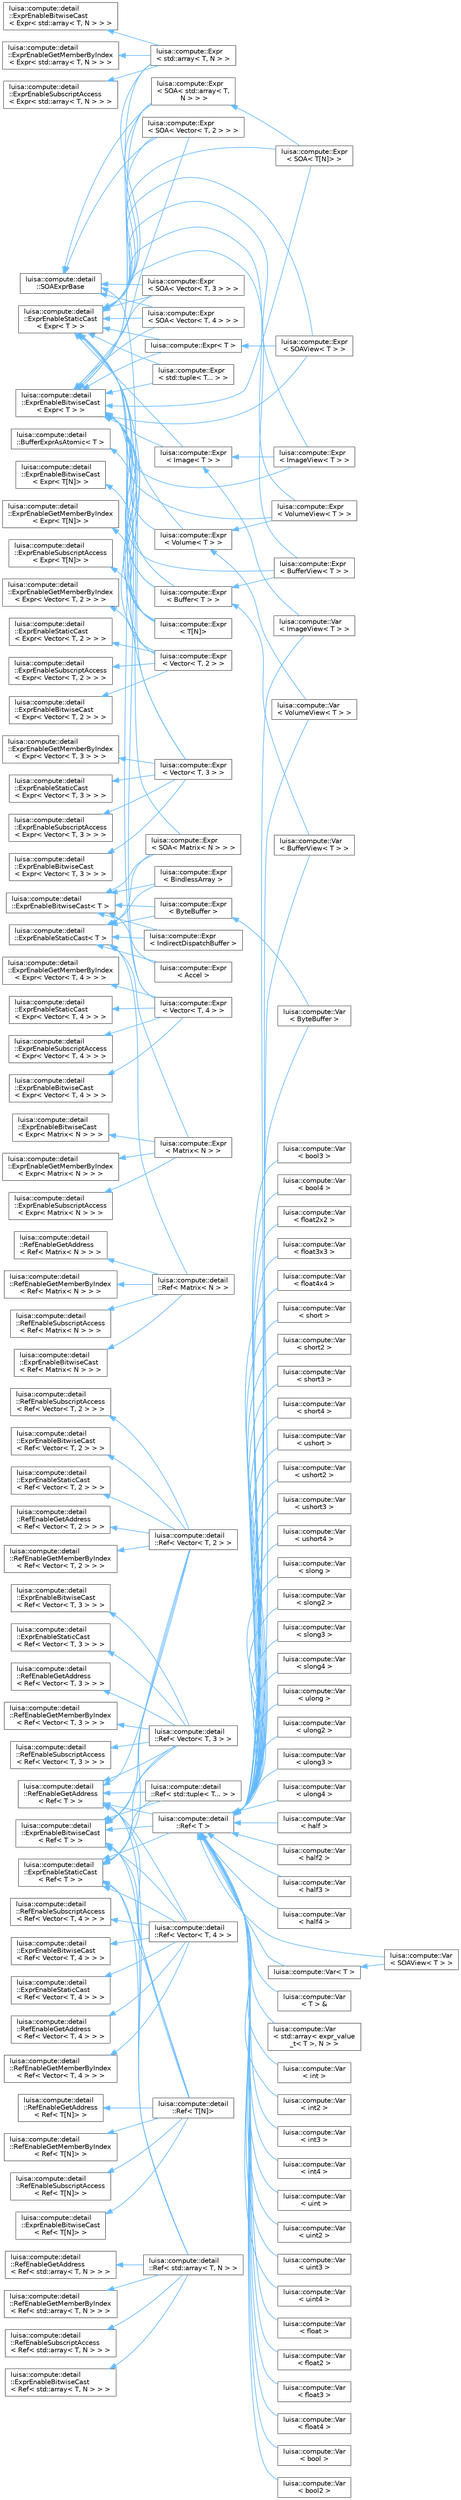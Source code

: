 digraph "类继承关系图"
{
 // LATEX_PDF_SIZE
  bgcolor="transparent";
  edge [fontname=Helvetica,fontsize=10,labelfontname=Helvetica,labelfontsize=10];
  node [fontname=Helvetica,fontsize=10,shape=box,height=0.2,width=0.4];
  rankdir="LR";
  Node0 [id="Node000000",label="luisa::compute::detail\l::BufferExprAsAtomic\< T \>",height=0.2,width=0.4,color="grey40", fillcolor="white", style="filled",URL="$structluisa_1_1compute_1_1detail_1_1_buffer_expr_as_atomic_3_01_t_01_4.html",tooltip=" "];
  Node0 -> Node1 [id="edge5288_Node000000_Node000001",dir="back",color="steelblue1",style="solid",tooltip=" "];
  Node1 [id="Node000001",label="luisa::compute::Expr\l\< Buffer\< T \> \>",height=0.2,width=0.4,color="grey40", fillcolor="white", style="filled",URL="$structluisa_1_1compute_1_1_expr_3_01_buffer_3_01_t_01_4_01_4.html",tooltip="Class of Expr<Buffer<T>>"];
  Node1 -> Node2 [id="edge5289_Node000001_Node000002",dir="back",color="steelblue1",style="solid",tooltip=" "];
  Node2 [id="Node000002",label="luisa::compute::Expr\l\< BufferView\< T \> \>",height=0.2,width=0.4,color="grey40", fillcolor="white", style="filled",URL="$structluisa_1_1compute_1_1_expr_3_01_buffer_view_3_01_t_01_4_01_4.html",tooltip="Same as Expr<Buffer<T>>"];
  Node1 -> Node59 [id="edge5290_Node000001_Node000059",dir="back",color="steelblue1",style="solid",tooltip=" "];
  Node59 [id="Node000059",label="luisa::compute::Var\l\< BufferView\< T \> \>",height=0.2,width=0.4,color="grey40", fillcolor="white", style="filled",URL="$structluisa_1_1compute_1_1_var_3_01_buffer_view_3_01_t_01_4_01_4.html",tooltip=" "];
  Node11 [id="Node000011",label="luisa::compute::detail\l::ExprEnableBitwiseCast\< T \>",height=0.2,width=0.4,color="grey40", fillcolor="white", style="filled",URL="$structluisa_1_1compute_1_1detail_1_1_expr_enable_bitwise_cast.html",tooltip="Enable bitwise cast to type Dest"];
  Node11 -> Node12 [id="edge5291_Node000011_Node000012",dir="back",color="steelblue1",style="solid",tooltip=" "];
  Node12 [id="Node000012",label="luisa::compute::Expr\l\< Accel \>",height=0.2,width=0.4,color="grey40", fillcolor="white", style="filled",URL="$structluisa_1_1compute_1_1_expr_3_01_accel_01_4.html",tooltip=" "];
  Node11 -> Node14 [id="edge5292_Node000011_Node000014",dir="back",color="steelblue1",style="solid",tooltip=" "];
  Node14 [id="Node000014",label="luisa::compute::Expr\l\< BindlessArray \>",height=0.2,width=0.4,color="grey40", fillcolor="white", style="filled",URL="$structluisa_1_1compute_1_1_expr_3_01_bindless_array_01_4.html",tooltip="Class of Expr<BindlessArray>"];
  Node11 -> Node15 [id="edge5293_Node000011_Node000015",dir="back",color="steelblue1",style="solid",tooltip=" "];
  Node15 [id="Node000015",label="luisa::compute::Expr\l\< ByteBuffer \>",height=0.2,width=0.4,color="grey40", fillcolor="white", style="filled",URL="$structluisa_1_1compute_1_1_expr_3_01_byte_buffer_01_4.html",tooltip=" "];
  Node15 -> Node16 [id="edge5294_Node000015_Node000016",dir="back",color="steelblue1",style="solid",tooltip=" "];
  Node16 [id="Node000016",label="luisa::compute::Var\l\< ByteBuffer \>",height=0.2,width=0.4,color="grey40", fillcolor="white", style="filled",URL="$structluisa_1_1compute_1_1_var_3_01_byte_buffer_01_4.html",tooltip=" "];
  Node11 -> Node98 [id="edge5295_Node000011_Node000098",dir="back",color="steelblue1",style="solid",tooltip=" "];
  Node98 [id="Node000098",label="luisa::compute::Expr\l\< IndirectDispatchBuffer \>",height=0.2,width=0.4,color="grey40", fillcolor="white", style="filled",URL="$structluisa_1_1compute_1_1_expr_3_01_indirect_dispatch_buffer_01_4.html",tooltip=" "];
  Node11 -> Node10 [id="edge5296_Node000011_Node000010",dir="back",color="steelblue1",style="solid",tooltip=" "];
  Node10 [id="Node000010",label="luisa::compute::Expr\l\< SOA\< Matrix\< N \> \> \>",height=0.2,width=0.4,color="grey40", fillcolor="white", style="filled",URL="$structluisa_1_1compute_1_1_expr_3_01_s_o_a_3_01_matrix_3_01_n_01_4_01_4_01_4.html",tooltip=" "];
  Node100 [id="Node000100",label="luisa::compute::detail\l::ExprEnableBitwiseCast\l\< Expr\< Matrix\< N \> \> \>",height=0.2,width=0.4,color="grey40", fillcolor="white", style="filled",URL="$structluisa_1_1compute_1_1detail_1_1_expr_enable_bitwise_cast.html",tooltip=" "];
  Node100 -> Node99 [id="edge5297_Node000100_Node000099",dir="back",color="steelblue1",style="solid",tooltip=" "];
  Node99 [id="Node000099",label="luisa::compute::Expr\l\< Matrix\< N \> \>",height=0.2,width=0.4,color="grey40", fillcolor="white", style="filled",URL="$structluisa_1_1compute_1_1_expr_3_01_matrix_3_01_n_01_4_01_4.html",tooltip="Class of Expr<Matrix><N>>. Can be constructed from Matrix<N>"];
  Node133 [id="Node000133",label="luisa::compute::detail\l::ExprEnableBitwiseCast\l\< Expr\< std::array\< T, N \> \> \>",height=0.2,width=0.4,color="grey40", fillcolor="white", style="filled",URL="$structluisa_1_1compute_1_1detail_1_1_expr_enable_bitwise_cast.html",tooltip=" "];
  Node133 -> Node132 [id="edge5298_Node000133_Node000132",dir="back",color="steelblue1",style="solid",tooltip=" "];
  Node132 [id="Node000132",label="luisa::compute::Expr\l\< std::array\< T, N \> \>",height=0.2,width=0.4,color="grey40", fillcolor="white", style="filled",URL="$structluisa_1_1compute_1_1_expr_3_01std_1_1array_3_01_t_00_01_n_01_4_01_4.html",tooltip="Class of Expr<std::array<T, N>>"];
  Node3 [id="Node000003",label="luisa::compute::detail\l::ExprEnableBitwiseCast\l\< Expr\< T \> \>",height=0.2,width=0.4,color="grey40", fillcolor="white", style="filled",URL="$structluisa_1_1compute_1_1detail_1_1_expr_enable_bitwise_cast.html",tooltip=" "];
  Node3 -> Node1 [id="edge5299_Node000003_Node000001",dir="back",color="steelblue1",style="solid",tooltip=" "];
  Node3 -> Node2 [id="edge5300_Node000003_Node000002",dir="back",color="steelblue1",style="solid",tooltip=" "];
  Node3 -> Node4 [id="edge5301_Node000003_Node000004",dir="back",color="steelblue1",style="solid",tooltip=" "];
  Node4 [id="Node000004",label="luisa::compute::Expr\l\< Image\< T \> \>",height=0.2,width=0.4,color="grey40", fillcolor="white", style="filled",URL="$structluisa_1_1compute_1_1_expr_3_01_image_3_01_t_01_4_01_4.html",tooltip="Class of Expr<Image<T>>"];
  Node4 -> Node5 [id="edge5302_Node000004_Node000005",dir="back",color="steelblue1",style="solid",tooltip=" "];
  Node5 [id="Node000005",label="luisa::compute::Expr\l\< ImageView\< T \> \>",height=0.2,width=0.4,color="grey40", fillcolor="white", style="filled",URL="$structluisa_1_1compute_1_1_expr_3_01_image_view_3_01_t_01_4_01_4.html",tooltip="Same as Expr<Image<T>>"];
  Node4 -> Node60 [id="edge5303_Node000004_Node000060",dir="back",color="steelblue1",style="solid",tooltip=" "];
  Node60 [id="Node000060",label="luisa::compute::Var\l\< ImageView\< T \> \>",height=0.2,width=0.4,color="grey40", fillcolor="white", style="filled",URL="$structluisa_1_1compute_1_1_var_3_01_image_view_3_01_t_01_4_01_4.html",tooltip=" "];
  Node3 -> Node5 [id="edge5304_Node000003_Node000005",dir="back",color="steelblue1",style="solid",tooltip=" "];
  Node3 -> Node7 [id="edge5305_Node000003_Node000007",dir="back",color="steelblue1",style="solid",tooltip=" "];
  Node7 [id="Node000007",label="luisa::compute::Expr\l\< SOA\< T[N]\> \>",height=0.2,width=0.4,color="grey40", fillcolor="white", style="filled",URL="$structluisa_1_1compute_1_1_expr_3_01_s_o_a_3_01_t_0f_n_0e_4_01_4.html",tooltip=" "];
  Node3 -> Node108 [id="edge5306_Node000003_Node000108",dir="back",color="steelblue1",style="solid",tooltip=" "];
  Node108 [id="Node000108",label="luisa::compute::Expr\l\< SOA\< Vector\< T, 2 \> \> \>",height=0.2,width=0.4,color="grey40", fillcolor="white", style="filled",URL="$structluisa_1_1compute_1_1_expr_3_01_s_o_a_3_01_vector_3_01_t_00_012_01_4_01_4_01_4.html",tooltip=" "];
  Node3 -> Node109 [id="edge5307_Node000003_Node000109",dir="back",color="steelblue1",style="solid",tooltip=" "];
  Node109 [id="Node000109",label="luisa::compute::Expr\l\< SOA\< Vector\< T, 3 \> \> \>",height=0.2,width=0.4,color="grey40", fillcolor="white", style="filled",URL="$structluisa_1_1compute_1_1_expr_3_01_s_o_a_3_01_vector_3_01_t_00_013_01_4_01_4_01_4.html",tooltip=" "];
  Node3 -> Node110 [id="edge5308_Node000003_Node000110",dir="back",color="steelblue1",style="solid",tooltip=" "];
  Node110 [id="Node000110",label="luisa::compute::Expr\l\< SOA\< Vector\< T, 4 \> \> \>",height=0.2,width=0.4,color="grey40", fillcolor="white", style="filled",URL="$structluisa_1_1compute_1_1_expr_3_01_s_o_a_3_01_vector_3_01_t_00_014_01_4_01_4_01_4.html",tooltip=" "];
  Node3 -> Node8 [id="edge5309_Node000003_Node000008",dir="back",color="steelblue1",style="solid",tooltip=" "];
  Node8 [id="Node000008",label="luisa::compute::Expr\l\< SOA\< std::array\< T,\l N \> \> \>",height=0.2,width=0.4,color="grey40", fillcolor="white", style="filled",URL="$structluisa_1_1compute_1_1_expr_3_01_s_o_a_3_01std_1_1array_3_01_t_00_01_n_01_4_01_4_01_4.html",tooltip=" "];
  Node8 -> Node7 [id="edge5310_Node000008_Node000007",dir="back",color="steelblue1",style="solid",tooltip=" "];
  Node3 -> Node111 [id="edge5311_Node000003_Node000111",dir="back",color="steelblue1",style="solid",tooltip=" "];
  Node111 [id="Node000111",label="luisa::compute::Expr\l\< SOAView\< T \> \>",height=0.2,width=0.4,color="grey40", fillcolor="white", style="filled",URL="$structluisa_1_1compute_1_1_expr_3_01_s_o_a_view_3_01_t_01_4_01_4.html",tooltip=" "];
  Node3 -> Node113 [id="edge5312_Node000003_Node000113",dir="back",color="steelblue1",style="solid",tooltip=" "];
  Node113 [id="Node000113",label="luisa::compute::Expr\l\< T[N]\>",height=0.2,width=0.4,color="grey40", fillcolor="white", style="filled",URL="$structluisa_1_1compute_1_1_expr_3_01_t_0f_n_0e_4.html",tooltip="Class of Expr<T[N]>"];
  Node3 -> Node117 [id="edge5313_Node000003_Node000117",dir="back",color="steelblue1",style="solid",tooltip=" "];
  Node117 [id="Node000117",label="luisa::compute::Expr\l\< Vector\< T, 2 \> \>",height=0.2,width=0.4,color="grey40", fillcolor="white", style="filled",URL="$structluisa_1_1compute_1_1_expr_3_01_vector_3_01_t_00_012_01_4_01_4.html",tooltip="Class of Expr<Vector<T, 2>>. Can be constructed from Vector<T, 2>."];
  Node3 -> Node122 [id="edge5314_Node000003_Node000122",dir="back",color="steelblue1",style="solid",tooltip=" "];
  Node122 [id="Node000122",label="luisa::compute::Expr\l\< Vector\< T, 3 \> \>",height=0.2,width=0.4,color="grey40", fillcolor="white", style="filled",URL="$structluisa_1_1compute_1_1_expr_3_01_vector_3_01_t_00_013_01_4_01_4.html",tooltip="Class of Expr<Vector<T, 3>>. Can be constructed from Vector<T, 3>."];
  Node3 -> Node127 [id="edge5315_Node000003_Node000127",dir="back",color="steelblue1",style="solid",tooltip=" "];
  Node127 [id="Node000127",label="luisa::compute::Expr\l\< Vector\< T, 4 \> \>",height=0.2,width=0.4,color="grey40", fillcolor="white", style="filled",URL="$structluisa_1_1compute_1_1_expr_3_01_vector_3_01_t_00_014_01_4_01_4.html",tooltip="Class of Expr<Vector<T, 4>>. Can be constructed from Vector<T, 4>."];
  Node3 -> Node64 [id="edge5316_Node000003_Node000064",dir="back",color="steelblue1",style="solid",tooltip=" "];
  Node64 [id="Node000064",label="luisa::compute::Expr\l\< Volume\< T \> \>",height=0.2,width=0.4,color="grey40", fillcolor="white", style="filled",URL="$structluisa_1_1compute_1_1_expr_3_01_volume_3_01_t_01_4_01_4.html",tooltip="Class of Expr<Volume<T>>"];
  Node64 -> Node65 [id="edge5317_Node000064_Node000065",dir="back",color="steelblue1",style="solid",tooltip=" "];
  Node65 [id="Node000065",label="luisa::compute::Expr\l\< VolumeView\< T \> \>",height=0.2,width=0.4,color="grey40", fillcolor="white", style="filled",URL="$structluisa_1_1compute_1_1_expr_3_01_volume_view_3_01_t_01_4_01_4.html",tooltip="Same as Expr<Volume<T>>"];
  Node64 -> Node63 [id="edge5318_Node000064_Node000063",dir="back",color="steelblue1",style="solid",tooltip=" "];
  Node63 [id="Node000063",label="luisa::compute::Var\l\< VolumeView\< T \> \>",height=0.2,width=0.4,color="grey40", fillcolor="white", style="filled",URL="$structluisa_1_1compute_1_1_var_3_01_volume_view_3_01_t_01_4_01_4.html",tooltip=" "];
  Node3 -> Node65 [id="edge5319_Node000003_Node000065",dir="back",color="steelblue1",style="solid",tooltip=" "];
  Node3 -> Node132 [id="edge5320_Node000003_Node000132",dir="back",color="steelblue1",style="solid",tooltip=" "];
  Node3 -> Node136 [id="edge5321_Node000003_Node000136",dir="back",color="steelblue1",style="solid",tooltip=" "];
  Node136 [id="Node000136",label="luisa::compute::Expr\l\< std::tuple\< T... \> \>",height=0.2,width=0.4,color="grey40", fillcolor="white", style="filled",URL="$structluisa_1_1compute_1_1_expr_3_01std_1_1tuple_3_01_t_8_8_8_01_4_01_4.html",tooltip=" "];
  Node3 -> Node112 [id="edge5322_Node000003_Node000112",dir="back",color="steelblue1",style="solid",tooltip=" "];
  Node112 [id="Node000112",label="luisa::compute::Expr\< T \>",height=0.2,width=0.4,color="grey40", fillcolor="white", style="filled",URL="$structluisa_1_1compute_1_1_expr.html",tooltip="Class of Expr<T>."];
  Node112 -> Node111 [id="edge5323_Node000112_Node000111",dir="back",color="steelblue1",style="solid",tooltip=" "];
  Node114 [id="Node000114",label="luisa::compute::detail\l::ExprEnableBitwiseCast\l\< Expr\< T[N]\> \>",height=0.2,width=0.4,color="grey40", fillcolor="white", style="filled",URL="$structluisa_1_1compute_1_1detail_1_1_expr_enable_bitwise_cast.html",tooltip=" "];
  Node114 -> Node113 [id="edge5324_Node000114_Node000113",dir="back",color="steelblue1",style="solid",tooltip=" "];
  Node118 [id="Node000118",label="luisa::compute::detail\l::ExprEnableBitwiseCast\l\< Expr\< Vector\< T, 2 \> \> \>",height=0.2,width=0.4,color="grey40", fillcolor="white", style="filled",URL="$structluisa_1_1compute_1_1detail_1_1_expr_enable_bitwise_cast.html",tooltip=" "];
  Node118 -> Node117 [id="edge5325_Node000118_Node000117",dir="back",color="steelblue1",style="solid",tooltip=" "];
  Node123 [id="Node000123",label="luisa::compute::detail\l::ExprEnableBitwiseCast\l\< Expr\< Vector\< T, 3 \> \> \>",height=0.2,width=0.4,color="grey40", fillcolor="white", style="filled",URL="$structluisa_1_1compute_1_1detail_1_1_expr_enable_bitwise_cast.html",tooltip=" "];
  Node123 -> Node122 [id="edge5326_Node000123_Node000122",dir="back",color="steelblue1",style="solid",tooltip=" "];
  Node128 [id="Node000128",label="luisa::compute::detail\l::ExprEnableBitwiseCast\l\< Expr\< Vector\< T, 4 \> \> \>",height=0.2,width=0.4,color="grey40", fillcolor="white", style="filled",URL="$structluisa_1_1compute_1_1detail_1_1_expr_enable_bitwise_cast.html",tooltip=" "];
  Node128 -> Node127 [id="edge5327_Node000128_Node000127",dir="back",color="steelblue1",style="solid",tooltip=" "];
  Node104 [id="Node000104",label="luisa::compute::detail\l::ExprEnableBitwiseCast\l\< Ref\< Matrix\< N \> \> \>",height=0.2,width=0.4,color="grey40", fillcolor="white", style="filled",URL="$structluisa_1_1compute_1_1detail_1_1_expr_enable_bitwise_cast.html",tooltip=" "];
  Node104 -> Node103 [id="edge5328_Node000104_Node000103",dir="back",color="steelblue1",style="solid",tooltip=" "];
  Node103 [id="Node000103",label="luisa::compute::detail\l::Ref\< Matrix\< N \> \>",height=0.2,width=0.4,color="grey40", fillcolor="white", style="filled",URL="$structluisa_1_1compute_1_1detail_1_1_ref_3_01_matrix_3_01_n_01_4_01_4.html",tooltip="Ref<Matrix<N>>"];
  Node87 [id="Node000087",label="luisa::compute::detail\l::ExprEnableBitwiseCast\l\< Ref\< std::array\< T, N \> \> \>",height=0.2,width=0.4,color="grey40", fillcolor="white", style="filled",URL="$structluisa_1_1compute_1_1detail_1_1_expr_enable_bitwise_cast.html",tooltip=" "];
  Node87 -> Node86 [id="edge5329_Node000087_Node000086",dir="back",color="steelblue1",style="solid",tooltip=" "];
  Node86 [id="Node000086",label="luisa::compute::detail\l::Ref\< std::array\< T, N \> \>",height=0.2,width=0.4,color="grey40", fillcolor="white", style="filled",URL="$structluisa_1_1compute_1_1detail_1_1_ref_3_01std_1_1array_3_01_t_00_01_n_01_4_01_4.html",tooltip="Ref<std::array<T, N>>"];
  Node66 [id="Node000066",label="luisa::compute::detail\l::ExprEnableBitwiseCast\l\< Ref\< T \> \>",height=0.2,width=0.4,color="grey40", fillcolor="white", style="filled",URL="$structluisa_1_1compute_1_1detail_1_1_expr_enable_bitwise_cast.html",tooltip=" "];
  Node66 -> Node67 [id="edge5330_Node000066_Node000067",dir="back",color="steelblue1",style="solid",tooltip=" "];
  Node67 [id="Node000067",label="luisa::compute::detail\l::Ref\< T[N]\>",height=0.2,width=0.4,color="grey40", fillcolor="white", style="filled",URL="$structluisa_1_1compute_1_1detail_1_1_ref_3_01_t_0f_n_0e_4.html",tooltip="Ref<std::array<T, N>>"];
  Node66 -> Node70 [id="edge5331_Node000066_Node000070",dir="back",color="steelblue1",style="solid",tooltip=" "];
  Node70 [id="Node000070",label="luisa::compute::detail\l::Ref\< Vector\< T, 2 \> \>",height=0.2,width=0.4,color="grey40", fillcolor="white", style="filled",URL="$structluisa_1_1compute_1_1detail_1_1_ref_3_01_vector_3_01_t_00_012_01_4_01_4.html",tooltip="Ref<Vector<T, 2>>"];
  Node66 -> Node74 [id="edge5332_Node000066_Node000074",dir="back",color="steelblue1",style="solid",tooltip=" "];
  Node74 [id="Node000074",label="luisa::compute::detail\l::Ref\< Vector\< T, 3 \> \>",height=0.2,width=0.4,color="grey40", fillcolor="white", style="filled",URL="$structluisa_1_1compute_1_1detail_1_1_ref_3_01_vector_3_01_t_00_013_01_4_01_4.html",tooltip="Ref<Vector<T, 3>>"];
  Node66 -> Node80 [id="edge5333_Node000066_Node000080",dir="back",color="steelblue1",style="solid",tooltip=" "];
  Node80 [id="Node000080",label="luisa::compute::detail\l::Ref\< Vector\< T, 4 \> \>",height=0.2,width=0.4,color="grey40", fillcolor="white", style="filled",URL="$structluisa_1_1compute_1_1detail_1_1_ref_3_01_vector_3_01_t_00_014_01_4_01_4.html",tooltip="Ref<Vector<T, 4>>"];
  Node66 -> Node86 [id="edge5334_Node000066_Node000086",dir="back",color="steelblue1",style="solid",tooltip=" "];
  Node66 -> Node91 [id="edge5335_Node000066_Node000091",dir="back",color="steelblue1",style="solid",tooltip=" "];
  Node91 [id="Node000091",label="luisa::compute::detail\l::Ref\< std::tuple\< T... \> \>",height=0.2,width=0.4,color="grey40", fillcolor="white", style="filled",URL="$structluisa_1_1compute_1_1detail_1_1_ref_3_01std_1_1tuple_3_01_t_8_8_8_01_4_01_4.html",tooltip="Ref<std::tuple<T...>>"];
  Node66 -> Node17 [id="edge5336_Node000066_Node000017",dir="back",color="steelblue1",style="solid",tooltip=" "];
  Node17 [id="Node000017",label="luisa::compute::detail\l::Ref\< T \>",height=0.2,width=0.4,color="grey40", fillcolor="white", style="filled",URL="$structluisa_1_1compute_1_1detail_1_1_ref.html",tooltip="Ref<T>"];
  Node17 -> Node18 [id="edge5337_Node000017_Node000018",dir="back",color="steelblue1",style="solid",tooltip=" "];
  Node18 [id="Node000018",label="luisa::compute::Var\l\< T \> &",height=0.2,width=0.4,color="grey40", fillcolor="white", style="filled",URL="$structluisa_1_1compute_1_1_var.html",tooltip=" "];
  Node17 -> Node19 [id="edge5338_Node000017_Node000019",dir="back",color="steelblue1",style="solid",tooltip=" "];
  Node19 [id="Node000019",label="luisa::compute::Var\l\< std::array\< expr_value\l_t\< T \>, N \> \>",height=0.2,width=0.4,color="grey40", fillcolor="white", style="filled",URL="$structluisa_1_1compute_1_1_var.html",tooltip=" "];
  Node17 -> Node20 [id="edge5339_Node000017_Node000020",dir="back",color="steelblue1",style="solid",tooltip=" "];
  Node20 [id="Node000020",label="luisa::compute::Var\l\< int \>",height=0.2,width=0.4,color="grey40", fillcolor="white", style="filled",URL="$structluisa_1_1compute_1_1_var.html",tooltip=" "];
  Node17 -> Node21 [id="edge5340_Node000017_Node000021",dir="back",color="steelblue1",style="solid",tooltip=" "];
  Node21 [id="Node000021",label="luisa::compute::Var\l\< int2 \>",height=0.2,width=0.4,color="grey40", fillcolor="white", style="filled",URL="$structluisa_1_1compute_1_1_var.html",tooltip=" "];
  Node17 -> Node22 [id="edge5341_Node000017_Node000022",dir="back",color="steelblue1",style="solid",tooltip=" "];
  Node22 [id="Node000022",label="luisa::compute::Var\l\< int3 \>",height=0.2,width=0.4,color="grey40", fillcolor="white", style="filled",URL="$structluisa_1_1compute_1_1_var.html",tooltip=" "];
  Node17 -> Node23 [id="edge5342_Node000017_Node000023",dir="back",color="steelblue1",style="solid",tooltip=" "];
  Node23 [id="Node000023",label="luisa::compute::Var\l\< int4 \>",height=0.2,width=0.4,color="grey40", fillcolor="white", style="filled",URL="$structluisa_1_1compute_1_1_var.html",tooltip=" "];
  Node17 -> Node24 [id="edge5343_Node000017_Node000024",dir="back",color="steelblue1",style="solid",tooltip=" "];
  Node24 [id="Node000024",label="luisa::compute::Var\l\< uint \>",height=0.2,width=0.4,color="grey40", fillcolor="white", style="filled",URL="$structluisa_1_1compute_1_1_var.html",tooltip=" "];
  Node17 -> Node25 [id="edge5344_Node000017_Node000025",dir="back",color="steelblue1",style="solid",tooltip=" "];
  Node25 [id="Node000025",label="luisa::compute::Var\l\< uint2 \>",height=0.2,width=0.4,color="grey40", fillcolor="white", style="filled",URL="$structluisa_1_1compute_1_1_var.html",tooltip=" "];
  Node17 -> Node26 [id="edge5345_Node000017_Node000026",dir="back",color="steelblue1",style="solid",tooltip=" "];
  Node26 [id="Node000026",label="luisa::compute::Var\l\< uint3 \>",height=0.2,width=0.4,color="grey40", fillcolor="white", style="filled",URL="$structluisa_1_1compute_1_1_var.html",tooltip=" "];
  Node17 -> Node27 [id="edge5346_Node000017_Node000027",dir="back",color="steelblue1",style="solid",tooltip=" "];
  Node27 [id="Node000027",label="luisa::compute::Var\l\< uint4 \>",height=0.2,width=0.4,color="grey40", fillcolor="white", style="filled",URL="$structluisa_1_1compute_1_1_var.html",tooltip=" "];
  Node17 -> Node28 [id="edge5347_Node000017_Node000028",dir="back",color="steelblue1",style="solid",tooltip=" "];
  Node28 [id="Node000028",label="luisa::compute::Var\l\< float \>",height=0.2,width=0.4,color="grey40", fillcolor="white", style="filled",URL="$structluisa_1_1compute_1_1_var.html",tooltip=" "];
  Node17 -> Node29 [id="edge5348_Node000017_Node000029",dir="back",color="steelblue1",style="solid",tooltip=" "];
  Node29 [id="Node000029",label="luisa::compute::Var\l\< float2 \>",height=0.2,width=0.4,color="grey40", fillcolor="white", style="filled",URL="$structluisa_1_1compute_1_1_var.html",tooltip=" "];
  Node17 -> Node30 [id="edge5349_Node000017_Node000030",dir="back",color="steelblue1",style="solid",tooltip=" "];
  Node30 [id="Node000030",label="luisa::compute::Var\l\< float3 \>",height=0.2,width=0.4,color="grey40", fillcolor="white", style="filled",URL="$structluisa_1_1compute_1_1_var.html",tooltip=" "];
  Node17 -> Node31 [id="edge5350_Node000017_Node000031",dir="back",color="steelblue1",style="solid",tooltip=" "];
  Node31 [id="Node000031",label="luisa::compute::Var\l\< float4 \>",height=0.2,width=0.4,color="grey40", fillcolor="white", style="filled",URL="$structluisa_1_1compute_1_1_var.html",tooltip=" "];
  Node17 -> Node32 [id="edge5351_Node000017_Node000032",dir="back",color="steelblue1",style="solid",tooltip=" "];
  Node32 [id="Node000032",label="luisa::compute::Var\l\< bool \>",height=0.2,width=0.4,color="grey40", fillcolor="white", style="filled",URL="$structluisa_1_1compute_1_1_var.html",tooltip=" "];
  Node17 -> Node33 [id="edge5352_Node000017_Node000033",dir="back",color="steelblue1",style="solid",tooltip=" "];
  Node33 [id="Node000033",label="luisa::compute::Var\l\< bool2 \>",height=0.2,width=0.4,color="grey40", fillcolor="white", style="filled",URL="$structluisa_1_1compute_1_1_var.html",tooltip=" "];
  Node17 -> Node34 [id="edge5353_Node000017_Node000034",dir="back",color="steelblue1",style="solid",tooltip=" "];
  Node34 [id="Node000034",label="luisa::compute::Var\l\< bool3 \>",height=0.2,width=0.4,color="grey40", fillcolor="white", style="filled",URL="$structluisa_1_1compute_1_1_var.html",tooltip=" "];
  Node17 -> Node35 [id="edge5354_Node000017_Node000035",dir="back",color="steelblue1",style="solid",tooltip=" "];
  Node35 [id="Node000035",label="luisa::compute::Var\l\< bool4 \>",height=0.2,width=0.4,color="grey40", fillcolor="white", style="filled",URL="$structluisa_1_1compute_1_1_var.html",tooltip=" "];
  Node17 -> Node36 [id="edge5355_Node000017_Node000036",dir="back",color="steelblue1",style="solid",tooltip=" "];
  Node36 [id="Node000036",label="luisa::compute::Var\l\< float2x2 \>",height=0.2,width=0.4,color="grey40", fillcolor="white", style="filled",URL="$structluisa_1_1compute_1_1_var.html",tooltip=" "];
  Node17 -> Node37 [id="edge5356_Node000017_Node000037",dir="back",color="steelblue1",style="solid",tooltip=" "];
  Node37 [id="Node000037",label="luisa::compute::Var\l\< float3x3 \>",height=0.2,width=0.4,color="grey40", fillcolor="white", style="filled",URL="$structluisa_1_1compute_1_1_var.html",tooltip=" "];
  Node17 -> Node38 [id="edge5357_Node000017_Node000038",dir="back",color="steelblue1",style="solid",tooltip=" "];
  Node38 [id="Node000038",label="luisa::compute::Var\l\< float4x4 \>",height=0.2,width=0.4,color="grey40", fillcolor="white", style="filled",URL="$structluisa_1_1compute_1_1_var.html",tooltip=" "];
  Node17 -> Node39 [id="edge5358_Node000017_Node000039",dir="back",color="steelblue1",style="solid",tooltip=" "];
  Node39 [id="Node000039",label="luisa::compute::Var\l\< short \>",height=0.2,width=0.4,color="grey40", fillcolor="white", style="filled",URL="$structluisa_1_1compute_1_1_var.html",tooltip=" "];
  Node17 -> Node40 [id="edge5359_Node000017_Node000040",dir="back",color="steelblue1",style="solid",tooltip=" "];
  Node40 [id="Node000040",label="luisa::compute::Var\l\< short2 \>",height=0.2,width=0.4,color="grey40", fillcolor="white", style="filled",URL="$structluisa_1_1compute_1_1_var.html",tooltip=" "];
  Node17 -> Node41 [id="edge5360_Node000017_Node000041",dir="back",color="steelblue1",style="solid",tooltip=" "];
  Node41 [id="Node000041",label="luisa::compute::Var\l\< short3 \>",height=0.2,width=0.4,color="grey40", fillcolor="white", style="filled",URL="$structluisa_1_1compute_1_1_var.html",tooltip=" "];
  Node17 -> Node42 [id="edge5361_Node000017_Node000042",dir="back",color="steelblue1",style="solid",tooltip=" "];
  Node42 [id="Node000042",label="luisa::compute::Var\l\< short4 \>",height=0.2,width=0.4,color="grey40", fillcolor="white", style="filled",URL="$structluisa_1_1compute_1_1_var.html",tooltip=" "];
  Node17 -> Node43 [id="edge5362_Node000017_Node000043",dir="back",color="steelblue1",style="solid",tooltip=" "];
  Node43 [id="Node000043",label="luisa::compute::Var\l\< ushort \>",height=0.2,width=0.4,color="grey40", fillcolor="white", style="filled",URL="$structluisa_1_1compute_1_1_var.html",tooltip=" "];
  Node17 -> Node44 [id="edge5363_Node000017_Node000044",dir="back",color="steelblue1",style="solid",tooltip=" "];
  Node44 [id="Node000044",label="luisa::compute::Var\l\< ushort2 \>",height=0.2,width=0.4,color="grey40", fillcolor="white", style="filled",URL="$structluisa_1_1compute_1_1_var.html",tooltip=" "];
  Node17 -> Node45 [id="edge5364_Node000017_Node000045",dir="back",color="steelblue1",style="solid",tooltip=" "];
  Node45 [id="Node000045",label="luisa::compute::Var\l\< ushort3 \>",height=0.2,width=0.4,color="grey40", fillcolor="white", style="filled",URL="$structluisa_1_1compute_1_1_var.html",tooltip=" "];
  Node17 -> Node46 [id="edge5365_Node000017_Node000046",dir="back",color="steelblue1",style="solid",tooltip=" "];
  Node46 [id="Node000046",label="luisa::compute::Var\l\< ushort4 \>",height=0.2,width=0.4,color="grey40", fillcolor="white", style="filled",URL="$structluisa_1_1compute_1_1_var.html",tooltip=" "];
  Node17 -> Node47 [id="edge5366_Node000017_Node000047",dir="back",color="steelblue1",style="solid",tooltip=" "];
  Node47 [id="Node000047",label="luisa::compute::Var\l\< slong \>",height=0.2,width=0.4,color="grey40", fillcolor="white", style="filled",URL="$structluisa_1_1compute_1_1_var.html",tooltip=" "];
  Node17 -> Node48 [id="edge5367_Node000017_Node000048",dir="back",color="steelblue1",style="solid",tooltip=" "];
  Node48 [id="Node000048",label="luisa::compute::Var\l\< slong2 \>",height=0.2,width=0.4,color="grey40", fillcolor="white", style="filled",URL="$structluisa_1_1compute_1_1_var.html",tooltip=" "];
  Node17 -> Node49 [id="edge5368_Node000017_Node000049",dir="back",color="steelblue1",style="solid",tooltip=" "];
  Node49 [id="Node000049",label="luisa::compute::Var\l\< slong3 \>",height=0.2,width=0.4,color="grey40", fillcolor="white", style="filled",URL="$structluisa_1_1compute_1_1_var.html",tooltip=" "];
  Node17 -> Node50 [id="edge5369_Node000017_Node000050",dir="back",color="steelblue1",style="solid",tooltip=" "];
  Node50 [id="Node000050",label="luisa::compute::Var\l\< slong4 \>",height=0.2,width=0.4,color="grey40", fillcolor="white", style="filled",URL="$structluisa_1_1compute_1_1_var.html",tooltip=" "];
  Node17 -> Node51 [id="edge5370_Node000017_Node000051",dir="back",color="steelblue1",style="solid",tooltip=" "];
  Node51 [id="Node000051",label="luisa::compute::Var\l\< ulong \>",height=0.2,width=0.4,color="grey40", fillcolor="white", style="filled",URL="$structluisa_1_1compute_1_1_var.html",tooltip=" "];
  Node17 -> Node52 [id="edge5371_Node000017_Node000052",dir="back",color="steelblue1",style="solid",tooltip=" "];
  Node52 [id="Node000052",label="luisa::compute::Var\l\< ulong2 \>",height=0.2,width=0.4,color="grey40", fillcolor="white", style="filled",URL="$structluisa_1_1compute_1_1_var.html",tooltip=" "];
  Node17 -> Node53 [id="edge5372_Node000017_Node000053",dir="back",color="steelblue1",style="solid",tooltip=" "];
  Node53 [id="Node000053",label="luisa::compute::Var\l\< ulong3 \>",height=0.2,width=0.4,color="grey40", fillcolor="white", style="filled",URL="$structluisa_1_1compute_1_1_var.html",tooltip=" "];
  Node17 -> Node54 [id="edge5373_Node000017_Node000054",dir="back",color="steelblue1",style="solid",tooltip=" "];
  Node54 [id="Node000054",label="luisa::compute::Var\l\< ulong4 \>",height=0.2,width=0.4,color="grey40", fillcolor="white", style="filled",URL="$structluisa_1_1compute_1_1_var.html",tooltip=" "];
  Node17 -> Node55 [id="edge5374_Node000017_Node000055",dir="back",color="steelblue1",style="solid",tooltip=" "];
  Node55 [id="Node000055",label="luisa::compute::Var\l\< half \>",height=0.2,width=0.4,color="grey40", fillcolor="white", style="filled",URL="$structluisa_1_1compute_1_1_var.html",tooltip=" "];
  Node17 -> Node56 [id="edge5375_Node000017_Node000056",dir="back",color="steelblue1",style="solid",tooltip=" "];
  Node56 [id="Node000056",label="luisa::compute::Var\l\< half2 \>",height=0.2,width=0.4,color="grey40", fillcolor="white", style="filled",URL="$structluisa_1_1compute_1_1_var.html",tooltip=" "];
  Node17 -> Node57 [id="edge5376_Node000017_Node000057",dir="back",color="steelblue1",style="solid",tooltip=" "];
  Node57 [id="Node000057",label="luisa::compute::Var\l\< half3 \>",height=0.2,width=0.4,color="grey40", fillcolor="white", style="filled",URL="$structluisa_1_1compute_1_1_var.html",tooltip=" "];
  Node17 -> Node58 [id="edge5377_Node000017_Node000058",dir="back",color="steelblue1",style="solid",tooltip=" "];
  Node58 [id="Node000058",label="luisa::compute::Var\l\< half4 \>",height=0.2,width=0.4,color="grey40", fillcolor="white", style="filled",URL="$structluisa_1_1compute_1_1_var.html",tooltip=" "];
  Node17 -> Node59 [id="edge5378_Node000017_Node000059",dir="back",color="steelblue1",style="solid",tooltip=" "];
  Node17 -> Node16 [id="edge5379_Node000017_Node000016",dir="back",color="steelblue1",style="solid",tooltip=" "];
  Node17 -> Node60 [id="edge5380_Node000017_Node000060",dir="back",color="steelblue1",style="solid",tooltip=" "];
  Node17 -> Node61 [id="edge5381_Node000017_Node000061",dir="back",color="steelblue1",style="solid",tooltip=" "];
  Node61 [id="Node000061",label="luisa::compute::Var\l\< SOAView\< T \> \>",height=0.2,width=0.4,color="grey40", fillcolor="white", style="filled",URL="$structluisa_1_1compute_1_1_var_3_01_s_o_a_view_3_01_t_01_4_01_4.html",tooltip=" "];
  Node17 -> Node63 [id="edge5382_Node000017_Node000063",dir="back",color="steelblue1",style="solid",tooltip=" "];
  Node17 -> Node62 [id="edge5383_Node000017_Node000062",dir="back",color="steelblue1",style="solid",tooltip=" "];
  Node62 [id="Node000062",label="luisa::compute::Var\< T \>",height=0.2,width=0.4,color="grey40", fillcolor="white", style="filled",URL="$structluisa_1_1compute_1_1_var.html",tooltip="Class of variable"];
  Node62 -> Node61 [id="edge5384_Node000062_Node000061",dir="back",color="steelblue1",style="solid",tooltip=" "];
  Node68 [id="Node000068",label="luisa::compute::detail\l::ExprEnableBitwiseCast\l\< Ref\< T[N]\> \>",height=0.2,width=0.4,color="grey40", fillcolor="white", style="filled",URL="$structluisa_1_1compute_1_1detail_1_1_expr_enable_bitwise_cast.html",tooltip=" "];
  Node68 -> Node67 [id="edge5385_Node000068_Node000067",dir="back",color="steelblue1",style="solid",tooltip=" "];
  Node71 [id="Node000071",label="luisa::compute::detail\l::ExprEnableBitwiseCast\l\< Ref\< Vector\< T, 2 \> \> \>",height=0.2,width=0.4,color="grey40", fillcolor="white", style="filled",URL="$structluisa_1_1compute_1_1detail_1_1_expr_enable_bitwise_cast.html",tooltip=" "];
  Node71 -> Node70 [id="edge5386_Node000071_Node000070",dir="back",color="steelblue1",style="solid",tooltip=" "];
  Node75 [id="Node000075",label="luisa::compute::detail\l::ExprEnableBitwiseCast\l\< Ref\< Vector\< T, 3 \> \> \>",height=0.2,width=0.4,color="grey40", fillcolor="white", style="filled",URL="$structluisa_1_1compute_1_1detail_1_1_expr_enable_bitwise_cast.html",tooltip=" "];
  Node75 -> Node74 [id="edge5387_Node000075_Node000074",dir="back",color="steelblue1",style="solid",tooltip=" "];
  Node81 [id="Node000081",label="luisa::compute::detail\l::ExprEnableBitwiseCast\l\< Ref\< Vector\< T, 4 \> \> \>",height=0.2,width=0.4,color="grey40", fillcolor="white", style="filled",URL="$structluisa_1_1compute_1_1detail_1_1_expr_enable_bitwise_cast.html",tooltip=" "];
  Node81 -> Node80 [id="edge5388_Node000081_Node000080",dir="back",color="steelblue1",style="solid",tooltip=" "];
  Node101 [id="Node000101",label="luisa::compute::detail\l::ExprEnableGetMemberByIndex\l\< Expr\< Matrix\< N \> \> \>",height=0.2,width=0.4,color="grey40", fillcolor="white", style="filled",URL="$structluisa_1_1compute_1_1detail_1_1_expr_enable_get_member_by_index.html",tooltip=" "];
  Node101 -> Node99 [id="edge5389_Node000101_Node000099",dir="back",color="steelblue1",style="solid",tooltip=" "];
  Node134 [id="Node000134",label="luisa::compute::detail\l::ExprEnableGetMemberByIndex\l\< Expr\< std::array\< T, N \> \> \>",height=0.2,width=0.4,color="grey40", fillcolor="white", style="filled",URL="$structluisa_1_1compute_1_1detail_1_1_expr_enable_get_member_by_index.html",tooltip=" "];
  Node134 -> Node132 [id="edge5390_Node000134_Node000132",dir="back",color="steelblue1",style="solid",tooltip=" "];
  Node115 [id="Node000115",label="luisa::compute::detail\l::ExprEnableGetMemberByIndex\l\< Expr\< T[N]\> \>",height=0.2,width=0.4,color="grey40", fillcolor="white", style="filled",URL="$structluisa_1_1compute_1_1detail_1_1_expr_enable_get_member_by_index.html",tooltip=" "];
  Node115 -> Node113 [id="edge5391_Node000115_Node000113",dir="back",color="steelblue1",style="solid",tooltip=" "];
  Node119 [id="Node000119",label="luisa::compute::detail\l::ExprEnableGetMemberByIndex\l\< Expr\< Vector\< T, 2 \> \> \>",height=0.2,width=0.4,color="grey40", fillcolor="white", style="filled",URL="$structluisa_1_1compute_1_1detail_1_1_expr_enable_get_member_by_index.html",tooltip=" "];
  Node119 -> Node117 [id="edge5392_Node000119_Node000117",dir="back",color="steelblue1",style="solid",tooltip=" "];
  Node124 [id="Node000124",label="luisa::compute::detail\l::ExprEnableGetMemberByIndex\l\< Expr\< Vector\< T, 3 \> \> \>",height=0.2,width=0.4,color="grey40", fillcolor="white", style="filled",URL="$structluisa_1_1compute_1_1detail_1_1_expr_enable_get_member_by_index.html",tooltip=" "];
  Node124 -> Node122 [id="edge5393_Node000124_Node000122",dir="back",color="steelblue1",style="solid",tooltip=" "];
  Node129 [id="Node000129",label="luisa::compute::detail\l::ExprEnableGetMemberByIndex\l\< Expr\< Vector\< T, 4 \> \> \>",height=0.2,width=0.4,color="grey40", fillcolor="white", style="filled",URL="$structluisa_1_1compute_1_1detail_1_1_expr_enable_get_member_by_index.html",tooltip=" "];
  Node129 -> Node127 [id="edge5394_Node000129_Node000127",dir="back",color="steelblue1",style="solid",tooltip=" "];
  Node13 [id="Node000013",label="luisa::compute::detail\l::ExprEnableStaticCast\< T \>",height=0.2,width=0.4,color="grey40", fillcolor="white", style="filled",URL="$structluisa_1_1compute_1_1detail_1_1_expr_enable_static_cast.html",tooltip="Enable static cast to type Dest"];
  Node13 -> Node12 [id="edge5395_Node000013_Node000012",dir="back",color="steelblue1",style="solid",tooltip=" "];
  Node13 -> Node14 [id="edge5396_Node000013_Node000014",dir="back",color="steelblue1",style="solid",tooltip=" "];
  Node13 -> Node15 [id="edge5397_Node000013_Node000015",dir="back",color="steelblue1",style="solid",tooltip=" "];
  Node13 -> Node98 [id="edge5398_Node000013_Node000098",dir="back",color="steelblue1",style="solid",tooltip=" "];
  Node13 -> Node99 [id="edge5399_Node000013_Node000099",dir="back",color="steelblue1",style="solid",tooltip=" "];
  Node13 -> Node10 [id="edge5400_Node000013_Node000010",dir="back",color="steelblue1",style="solid",tooltip=" "];
  Node13 -> Node103 [id="edge5401_Node000013_Node000103",dir="back",color="steelblue1",style="solid",tooltip=" "];
  Node6 [id="Node000006",label="luisa::compute::detail\l::ExprEnableStaticCast\l\< Expr\< T \> \>",height=0.2,width=0.4,color="grey40", fillcolor="white", style="filled",URL="$structluisa_1_1compute_1_1detail_1_1_expr_enable_static_cast.html",tooltip=" "];
  Node6 -> Node1 [id="edge5402_Node000006_Node000001",dir="back",color="steelblue1",style="solid",tooltip=" "];
  Node6 -> Node2 [id="edge5403_Node000006_Node000002",dir="back",color="steelblue1",style="solid",tooltip=" "];
  Node6 -> Node4 [id="edge5404_Node000006_Node000004",dir="back",color="steelblue1",style="solid",tooltip=" "];
  Node6 -> Node5 [id="edge5405_Node000006_Node000005",dir="back",color="steelblue1",style="solid",tooltip=" "];
  Node6 -> Node7 [id="edge5406_Node000006_Node000007",dir="back",color="steelblue1",style="solid",tooltip=" "];
  Node6 -> Node108 [id="edge5407_Node000006_Node000108",dir="back",color="steelblue1",style="solid",tooltip=" "];
  Node6 -> Node109 [id="edge5408_Node000006_Node000109",dir="back",color="steelblue1",style="solid",tooltip=" "];
  Node6 -> Node110 [id="edge5409_Node000006_Node000110",dir="back",color="steelblue1",style="solid",tooltip=" "];
  Node6 -> Node8 [id="edge5410_Node000006_Node000008",dir="back",color="steelblue1",style="solid",tooltip=" "];
  Node6 -> Node111 [id="edge5411_Node000006_Node000111",dir="back",color="steelblue1",style="solid",tooltip=" "];
  Node6 -> Node113 [id="edge5412_Node000006_Node000113",dir="back",color="steelblue1",style="solid",tooltip=" "];
  Node6 -> Node117 [id="edge5413_Node000006_Node000117",dir="back",color="steelblue1",style="solid",tooltip=" "];
  Node6 -> Node122 [id="edge5414_Node000006_Node000122",dir="back",color="steelblue1",style="solid",tooltip=" "];
  Node6 -> Node127 [id="edge5415_Node000006_Node000127",dir="back",color="steelblue1",style="solid",tooltip=" "];
  Node6 -> Node64 [id="edge5416_Node000006_Node000064",dir="back",color="steelblue1",style="solid",tooltip=" "];
  Node6 -> Node65 [id="edge5417_Node000006_Node000065",dir="back",color="steelblue1",style="solid",tooltip=" "];
  Node6 -> Node132 [id="edge5418_Node000006_Node000132",dir="back",color="steelblue1",style="solid",tooltip=" "];
  Node6 -> Node136 [id="edge5419_Node000006_Node000136",dir="back",color="steelblue1",style="solid",tooltip=" "];
  Node6 -> Node112 [id="edge5420_Node000006_Node000112",dir="back",color="steelblue1",style="solid",tooltip=" "];
  Node120 [id="Node000120",label="luisa::compute::detail\l::ExprEnableStaticCast\l\< Expr\< Vector\< T, 2 \> \> \>",height=0.2,width=0.4,color="grey40", fillcolor="white", style="filled",URL="$structluisa_1_1compute_1_1detail_1_1_expr_enable_static_cast.html",tooltip=" "];
  Node120 -> Node117 [id="edge5421_Node000120_Node000117",dir="back",color="steelblue1",style="solid",tooltip=" "];
  Node125 [id="Node000125",label="luisa::compute::detail\l::ExprEnableStaticCast\l\< Expr\< Vector\< T, 3 \> \> \>",height=0.2,width=0.4,color="grey40", fillcolor="white", style="filled",URL="$structluisa_1_1compute_1_1detail_1_1_expr_enable_static_cast.html",tooltip=" "];
  Node125 -> Node122 [id="edge5422_Node000125_Node000122",dir="back",color="steelblue1",style="solid",tooltip=" "];
  Node130 [id="Node000130",label="luisa::compute::detail\l::ExprEnableStaticCast\l\< Expr\< Vector\< T, 4 \> \> \>",height=0.2,width=0.4,color="grey40", fillcolor="white", style="filled",URL="$structluisa_1_1compute_1_1detail_1_1_expr_enable_static_cast.html",tooltip=" "];
  Node130 -> Node127 [id="edge5423_Node000130_Node000127",dir="back",color="steelblue1",style="solid",tooltip=" "];
  Node69 [id="Node000069",label="luisa::compute::detail\l::ExprEnableStaticCast\l\< Ref\< T \> \>",height=0.2,width=0.4,color="grey40", fillcolor="white", style="filled",URL="$structluisa_1_1compute_1_1detail_1_1_expr_enable_static_cast.html",tooltip=" "];
  Node69 -> Node67 [id="edge5424_Node000069_Node000067",dir="back",color="steelblue1",style="solid",tooltip=" "];
  Node69 -> Node70 [id="edge5425_Node000069_Node000070",dir="back",color="steelblue1",style="solid",tooltip=" "];
  Node69 -> Node74 [id="edge5426_Node000069_Node000074",dir="back",color="steelblue1",style="solid",tooltip=" "];
  Node69 -> Node80 [id="edge5427_Node000069_Node000080",dir="back",color="steelblue1",style="solid",tooltip=" "];
  Node69 -> Node86 [id="edge5428_Node000069_Node000086",dir="back",color="steelblue1",style="solid",tooltip=" "];
  Node69 -> Node91 [id="edge5429_Node000069_Node000091",dir="back",color="steelblue1",style="solid",tooltip=" "];
  Node69 -> Node17 [id="edge5430_Node000069_Node000017",dir="back",color="steelblue1",style="solid",tooltip=" "];
  Node72 [id="Node000072",label="luisa::compute::detail\l::ExprEnableStaticCast\l\< Ref\< Vector\< T, 2 \> \> \>",height=0.2,width=0.4,color="grey40", fillcolor="white", style="filled",URL="$structluisa_1_1compute_1_1detail_1_1_expr_enable_static_cast.html",tooltip=" "];
  Node72 -> Node70 [id="edge5431_Node000072_Node000070",dir="back",color="steelblue1",style="solid",tooltip=" "];
  Node76 [id="Node000076",label="luisa::compute::detail\l::ExprEnableStaticCast\l\< Ref\< Vector\< T, 3 \> \> \>",height=0.2,width=0.4,color="grey40", fillcolor="white", style="filled",URL="$structluisa_1_1compute_1_1detail_1_1_expr_enable_static_cast.html",tooltip=" "];
  Node76 -> Node74 [id="edge5432_Node000076_Node000074",dir="back",color="steelblue1",style="solid",tooltip=" "];
  Node82 [id="Node000082",label="luisa::compute::detail\l::ExprEnableStaticCast\l\< Ref\< Vector\< T, 4 \> \> \>",height=0.2,width=0.4,color="grey40", fillcolor="white", style="filled",URL="$structluisa_1_1compute_1_1detail_1_1_expr_enable_static_cast.html",tooltip=" "];
  Node82 -> Node80 [id="edge5433_Node000082_Node000080",dir="back",color="steelblue1",style="solid",tooltip=" "];
  Node102 [id="Node000102",label="luisa::compute::detail\l::ExprEnableSubscriptAccess\l\< Expr\< Matrix\< N \> \> \>",height=0.2,width=0.4,color="grey40", fillcolor="white", style="filled",URL="$structluisa_1_1compute_1_1detail_1_1_expr_enable_subscript_access.html",tooltip=" "];
  Node102 -> Node99 [id="edge5434_Node000102_Node000099",dir="back",color="steelblue1",style="solid",tooltip=" "];
  Node135 [id="Node000135",label="luisa::compute::detail\l::ExprEnableSubscriptAccess\l\< Expr\< std::array\< T, N \> \> \>",height=0.2,width=0.4,color="grey40", fillcolor="white", style="filled",URL="$structluisa_1_1compute_1_1detail_1_1_expr_enable_subscript_access.html",tooltip=" "];
  Node135 -> Node132 [id="edge5435_Node000135_Node000132",dir="back",color="steelblue1",style="solid",tooltip=" "];
  Node116 [id="Node000116",label="luisa::compute::detail\l::ExprEnableSubscriptAccess\l\< Expr\< T[N]\> \>",height=0.2,width=0.4,color="grey40", fillcolor="white", style="filled",URL="$structluisa_1_1compute_1_1detail_1_1_expr_enable_subscript_access.html",tooltip=" "];
  Node116 -> Node113 [id="edge5436_Node000116_Node000113",dir="back",color="steelblue1",style="solid",tooltip=" "];
  Node121 [id="Node000121",label="luisa::compute::detail\l::ExprEnableSubscriptAccess\l\< Expr\< Vector\< T, 2 \> \> \>",height=0.2,width=0.4,color="grey40", fillcolor="white", style="filled",URL="$structluisa_1_1compute_1_1detail_1_1_expr_enable_subscript_access.html",tooltip=" "];
  Node121 -> Node117 [id="edge5437_Node000121_Node000117",dir="back",color="steelblue1",style="solid",tooltip=" "];
  Node126 [id="Node000126",label="luisa::compute::detail\l::ExprEnableSubscriptAccess\l\< Expr\< Vector\< T, 3 \> \> \>",height=0.2,width=0.4,color="grey40", fillcolor="white", style="filled",URL="$structluisa_1_1compute_1_1detail_1_1_expr_enable_subscript_access.html",tooltip=" "];
  Node126 -> Node122 [id="edge5438_Node000126_Node000122",dir="back",color="steelblue1",style="solid",tooltip=" "];
  Node131 [id="Node000131",label="luisa::compute::detail\l::ExprEnableSubscriptAccess\l\< Expr\< Vector\< T, 4 \> \> \>",height=0.2,width=0.4,color="grey40", fillcolor="white", style="filled",URL="$structluisa_1_1compute_1_1detail_1_1_expr_enable_subscript_access.html",tooltip=" "];
  Node131 -> Node127 [id="edge5439_Node000131_Node000127",dir="back",color="steelblue1",style="solid",tooltip=" "];
  Node105 [id="Node000105",label="luisa::compute::detail\l::RefEnableGetAddress\l\< Ref\< Matrix\< N \> \> \>",height=0.2,width=0.4,color="grey40", fillcolor="white", style="filled",URL="$structluisa_1_1compute_1_1detail_1_1_ref_enable_get_address.html",tooltip=" "];
  Node105 -> Node103 [id="edge5440_Node000105_Node000103",dir="back",color="steelblue1",style="solid",tooltip=" "];
  Node88 [id="Node000088",label="luisa::compute::detail\l::RefEnableGetAddress\l\< Ref\< std::array\< T, N \> \> \>",height=0.2,width=0.4,color="grey40", fillcolor="white", style="filled",URL="$structluisa_1_1compute_1_1detail_1_1_ref_enable_get_address.html",tooltip=" "];
  Node88 -> Node86 [id="edge5441_Node000088_Node000086",dir="back",color="steelblue1",style="solid",tooltip=" "];
  Node73 [id="Node000073",label="luisa::compute::detail\l::RefEnableGetAddress\l\< Ref\< T \> \>",height=0.2,width=0.4,color="grey40", fillcolor="white", style="filled",URL="$structluisa_1_1compute_1_1detail_1_1_ref_enable_get_address.html",tooltip=" "];
  Node73 -> Node67 [id="edge5442_Node000073_Node000067",dir="back",color="steelblue1",style="solid",tooltip=" "];
  Node73 -> Node70 [id="edge5443_Node000073_Node000070",dir="back",color="steelblue1",style="solid",tooltip=" "];
  Node73 -> Node74 [id="edge5444_Node000073_Node000074",dir="back",color="steelblue1",style="solid",tooltip=" "];
  Node73 -> Node80 [id="edge5445_Node000073_Node000080",dir="back",color="steelblue1",style="solid",tooltip=" "];
  Node73 -> Node86 [id="edge5446_Node000073_Node000086",dir="back",color="steelblue1",style="solid",tooltip=" "];
  Node73 -> Node91 [id="edge5447_Node000073_Node000091",dir="back",color="steelblue1",style="solid",tooltip=" "];
  Node73 -> Node17 [id="edge5448_Node000073_Node000017",dir="back",color="steelblue1",style="solid",tooltip=" "];
  Node95 [id="Node000095",label="luisa::compute::detail\l::RefEnableGetAddress\l\< Ref\< T[N]\> \>",height=0.2,width=0.4,color="grey40", fillcolor="white", style="filled",URL="$structluisa_1_1compute_1_1detail_1_1_ref_enable_get_address.html",tooltip=" "];
  Node95 -> Node67 [id="edge5449_Node000095_Node000067",dir="back",color="steelblue1",style="solid",tooltip=" "];
  Node92 [id="Node000092",label="luisa::compute::detail\l::RefEnableGetAddress\l\< Ref\< Vector\< T, 2 \> \> \>",height=0.2,width=0.4,color="grey40", fillcolor="white", style="filled",URL="$structluisa_1_1compute_1_1detail_1_1_ref_enable_get_address.html",tooltip=" "];
  Node92 -> Node70 [id="edge5450_Node000092_Node000070",dir="back",color="steelblue1",style="solid",tooltip=" "];
  Node77 [id="Node000077",label="luisa::compute::detail\l::RefEnableGetAddress\l\< Ref\< Vector\< T, 3 \> \> \>",height=0.2,width=0.4,color="grey40", fillcolor="white", style="filled",URL="$structluisa_1_1compute_1_1detail_1_1_ref_enable_get_address.html",tooltip=" "];
  Node77 -> Node74 [id="edge5451_Node000077_Node000074",dir="back",color="steelblue1",style="solid",tooltip=" "];
  Node83 [id="Node000083",label="luisa::compute::detail\l::RefEnableGetAddress\l\< Ref\< Vector\< T, 4 \> \> \>",height=0.2,width=0.4,color="grey40", fillcolor="white", style="filled",URL="$structluisa_1_1compute_1_1detail_1_1_ref_enable_get_address.html",tooltip=" "];
  Node83 -> Node80 [id="edge5452_Node000083_Node000080",dir="back",color="steelblue1",style="solid",tooltip=" "];
  Node106 [id="Node000106",label="luisa::compute::detail\l::RefEnableGetMemberByIndex\l\< Ref\< Matrix\< N \> \> \>",height=0.2,width=0.4,color="grey40", fillcolor="white", style="filled",URL="$structluisa_1_1compute_1_1detail_1_1_ref_enable_get_member_by_index.html",tooltip=" "];
  Node106 -> Node103 [id="edge5453_Node000106_Node000103",dir="back",color="steelblue1",style="solid",tooltip=" "];
  Node89 [id="Node000089",label="luisa::compute::detail\l::RefEnableGetMemberByIndex\l\< Ref\< std::array\< T, N \> \> \>",height=0.2,width=0.4,color="grey40", fillcolor="white", style="filled",URL="$structluisa_1_1compute_1_1detail_1_1_ref_enable_get_member_by_index.html",tooltip=" "];
  Node89 -> Node86 [id="edge5454_Node000089_Node000086",dir="back",color="steelblue1",style="solid",tooltip=" "];
  Node96 [id="Node000096",label="luisa::compute::detail\l::RefEnableGetMemberByIndex\l\< Ref\< T[N]\> \>",height=0.2,width=0.4,color="grey40", fillcolor="white", style="filled",URL="$structluisa_1_1compute_1_1detail_1_1_ref_enable_get_member_by_index.html",tooltip=" "];
  Node96 -> Node67 [id="edge5455_Node000096_Node000067",dir="back",color="steelblue1",style="solid",tooltip=" "];
  Node93 [id="Node000093",label="luisa::compute::detail\l::RefEnableGetMemberByIndex\l\< Ref\< Vector\< T, 2 \> \> \>",height=0.2,width=0.4,color="grey40", fillcolor="white", style="filled",URL="$structluisa_1_1compute_1_1detail_1_1_ref_enable_get_member_by_index.html",tooltip=" "];
  Node93 -> Node70 [id="edge5456_Node000093_Node000070",dir="back",color="steelblue1",style="solid",tooltip=" "];
  Node78 [id="Node000078",label="luisa::compute::detail\l::RefEnableGetMemberByIndex\l\< Ref\< Vector\< T, 3 \> \> \>",height=0.2,width=0.4,color="grey40", fillcolor="white", style="filled",URL="$structluisa_1_1compute_1_1detail_1_1_ref_enable_get_member_by_index.html",tooltip=" "];
  Node78 -> Node74 [id="edge5457_Node000078_Node000074",dir="back",color="steelblue1",style="solid",tooltip=" "];
  Node84 [id="Node000084",label="luisa::compute::detail\l::RefEnableGetMemberByIndex\l\< Ref\< Vector\< T, 4 \> \> \>",height=0.2,width=0.4,color="grey40", fillcolor="white", style="filled",URL="$structluisa_1_1compute_1_1detail_1_1_ref_enable_get_member_by_index.html",tooltip=" "];
  Node84 -> Node80 [id="edge5458_Node000084_Node000080",dir="back",color="steelblue1",style="solid",tooltip=" "];
  Node107 [id="Node000107",label="luisa::compute::detail\l::RefEnableSubscriptAccess\l\< Ref\< Matrix\< N \> \> \>",height=0.2,width=0.4,color="grey40", fillcolor="white", style="filled",URL="$structluisa_1_1compute_1_1detail_1_1_ref_enable_subscript_access.html",tooltip=" "];
  Node107 -> Node103 [id="edge5459_Node000107_Node000103",dir="back",color="steelblue1",style="solid",tooltip=" "];
  Node90 [id="Node000090",label="luisa::compute::detail\l::RefEnableSubscriptAccess\l\< Ref\< std::array\< T, N \> \> \>",height=0.2,width=0.4,color="grey40", fillcolor="white", style="filled",URL="$structluisa_1_1compute_1_1detail_1_1_ref_enable_subscript_access.html",tooltip=" "];
  Node90 -> Node86 [id="edge5460_Node000090_Node000086",dir="back",color="steelblue1",style="solid",tooltip=" "];
  Node97 [id="Node000097",label="luisa::compute::detail\l::RefEnableSubscriptAccess\l\< Ref\< T[N]\> \>",height=0.2,width=0.4,color="grey40", fillcolor="white", style="filled",URL="$structluisa_1_1compute_1_1detail_1_1_ref_enable_subscript_access.html",tooltip=" "];
  Node97 -> Node67 [id="edge5461_Node000097_Node000067",dir="back",color="steelblue1",style="solid",tooltip=" "];
  Node94 [id="Node000094",label="luisa::compute::detail\l::RefEnableSubscriptAccess\l\< Ref\< Vector\< T, 2 \> \> \>",height=0.2,width=0.4,color="grey40", fillcolor="white", style="filled",URL="$structluisa_1_1compute_1_1detail_1_1_ref_enable_subscript_access.html",tooltip=" "];
  Node94 -> Node70 [id="edge5462_Node000094_Node000070",dir="back",color="steelblue1",style="solid",tooltip=" "];
  Node79 [id="Node000079",label="luisa::compute::detail\l::RefEnableSubscriptAccess\l\< Ref\< Vector\< T, 3 \> \> \>",height=0.2,width=0.4,color="grey40", fillcolor="white", style="filled",URL="$structluisa_1_1compute_1_1detail_1_1_ref_enable_subscript_access.html",tooltip=" "];
  Node79 -> Node74 [id="edge5463_Node000079_Node000074",dir="back",color="steelblue1",style="solid",tooltip=" "];
  Node85 [id="Node000085",label="luisa::compute::detail\l::RefEnableSubscriptAccess\l\< Ref\< Vector\< T, 4 \> \> \>",height=0.2,width=0.4,color="grey40", fillcolor="white", style="filled",URL="$structluisa_1_1compute_1_1detail_1_1_ref_enable_subscript_access.html",tooltip=" "];
  Node85 -> Node80 [id="edge5464_Node000085_Node000080",dir="back",color="steelblue1",style="solid",tooltip=" "];
  Node9 [id="Node000009",label="luisa::compute::detail\l::SOAExprBase",height=0.2,width=0.4,color="grey40", fillcolor="white", style="filled",URL="$structluisa_1_1compute_1_1detail_1_1_s_o_a_expr_base.html",tooltip=" "];
  Node9 -> Node10 [id="edge5465_Node000009_Node000010",dir="back",color="steelblue1",style="solid",tooltip=" "];
  Node9 -> Node108 [id="edge5466_Node000009_Node000108",dir="back",color="steelblue1",style="solid",tooltip=" "];
  Node9 -> Node109 [id="edge5467_Node000009_Node000109",dir="back",color="steelblue1",style="solid",tooltip=" "];
  Node9 -> Node110 [id="edge5468_Node000009_Node000110",dir="back",color="steelblue1",style="solid",tooltip=" "];
  Node9 -> Node8 [id="edge5469_Node000009_Node000008",dir="back",color="steelblue1",style="solid",tooltip=" "];
}
